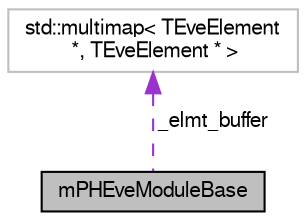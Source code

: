 digraph "mPHEveModuleBase"
{
  bgcolor="transparent";
  edge [fontname="FreeSans",fontsize="10",labelfontname="FreeSans",labelfontsize="10"];
  node [fontname="FreeSans",fontsize="10",shape=record];
  Node1 [label="mPHEveModuleBase",height=0.2,width=0.4,color="black", fillcolor="grey75", style="filled" fontcolor="black"];
  Node2 -> Node1 [dir="back",color="darkorchid3",fontsize="10",style="dashed",label=" _elmt_buffer" ,fontname="FreeSans"];
  Node2 [label="std::multimap\< TEveElement\l *, TEveElement * \>",height=0.2,width=0.4,color="grey75"];
}
